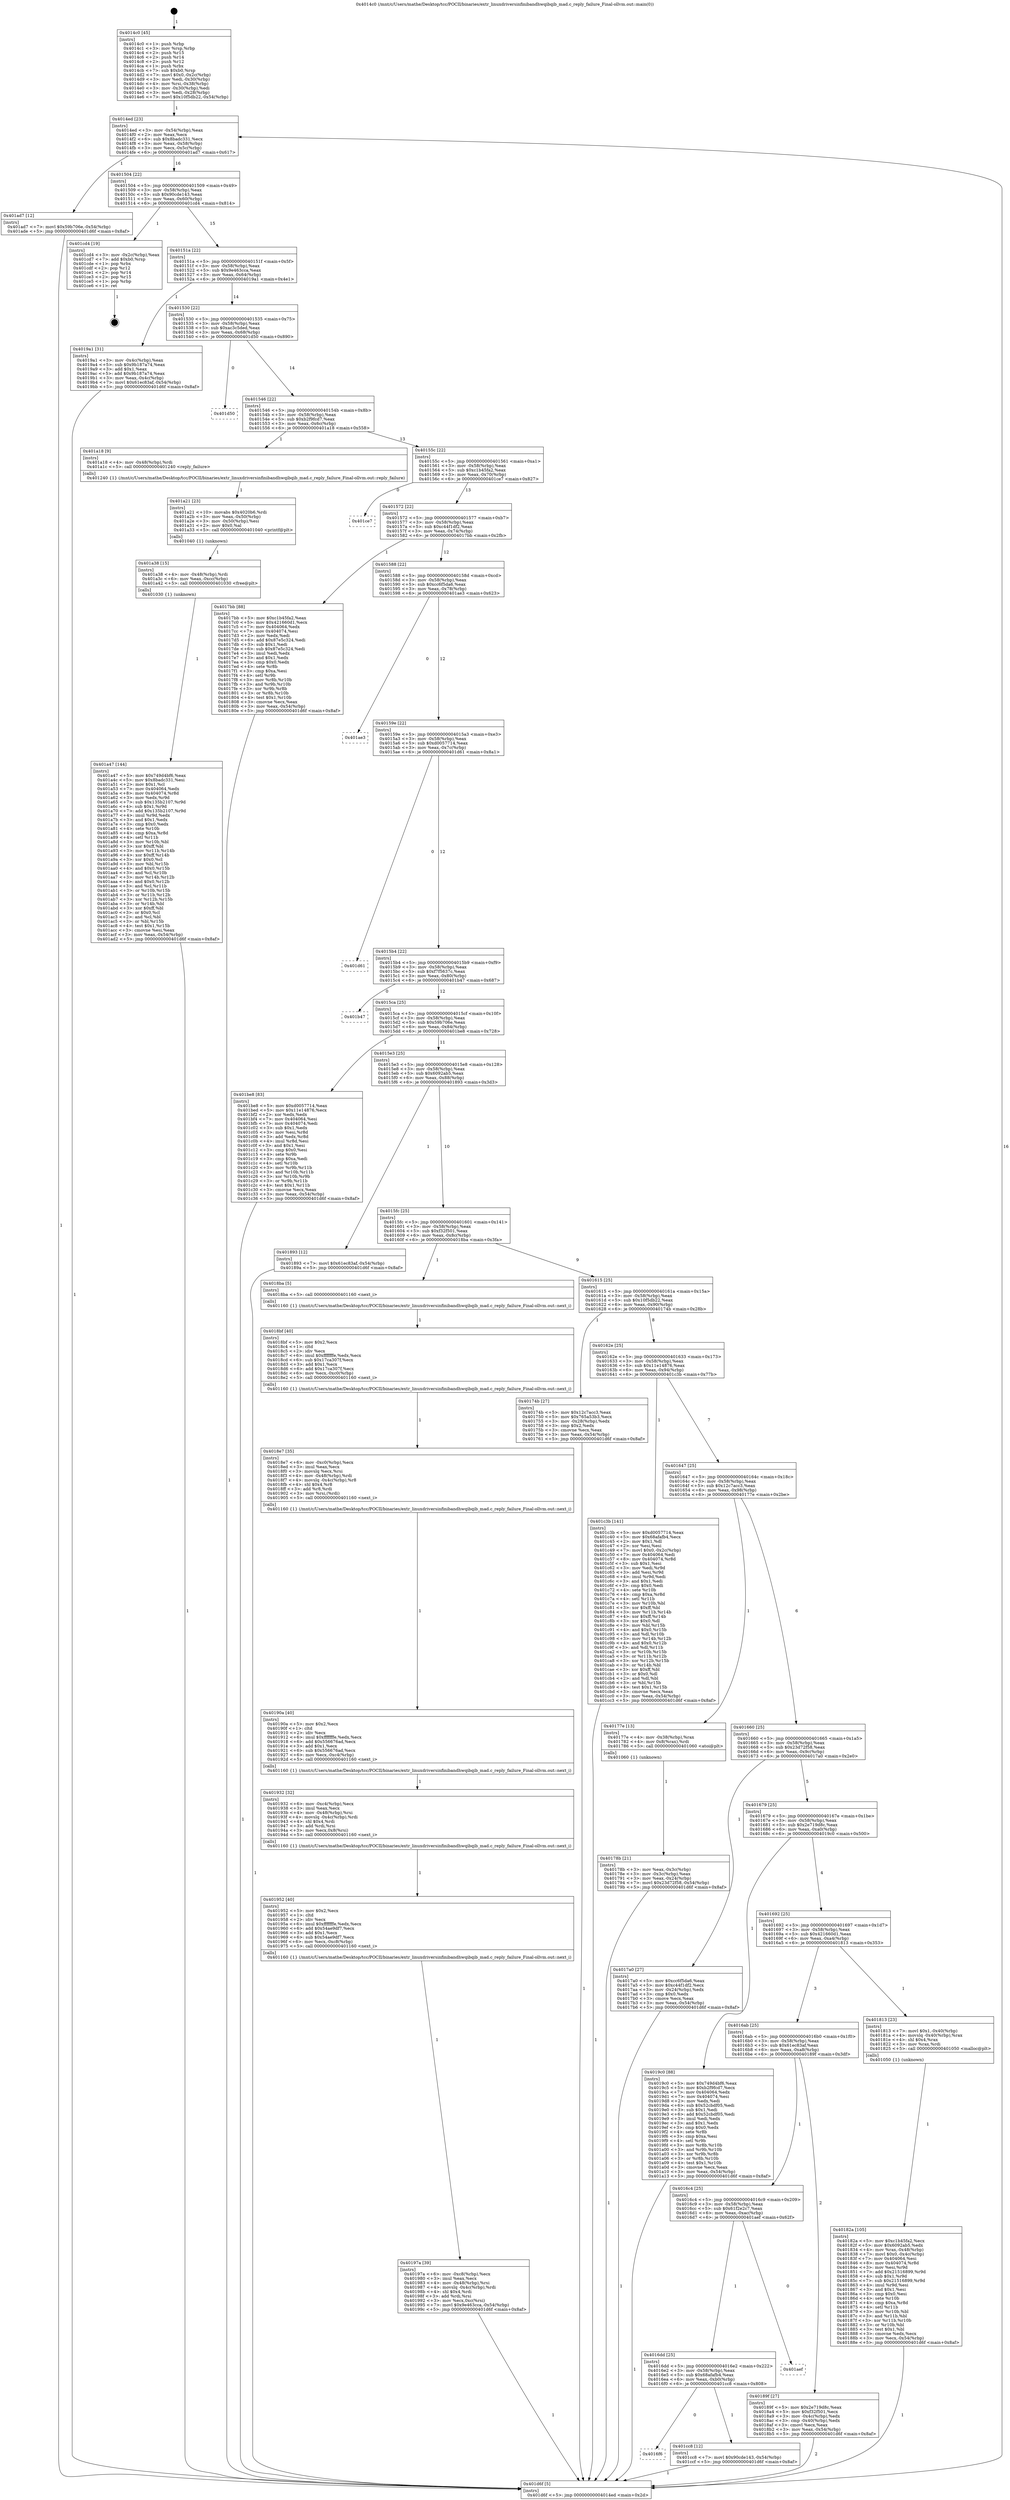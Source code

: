 digraph "0x4014c0" {
  label = "0x4014c0 (/mnt/c/Users/mathe/Desktop/tcc/POCII/binaries/extr_linuxdriversinfinibandhwqibqib_mad.c_reply_failure_Final-ollvm.out::main(0))"
  labelloc = "t"
  node[shape=record]

  Entry [label="",width=0.3,height=0.3,shape=circle,fillcolor=black,style=filled]
  "0x4014ed" [label="{
     0x4014ed [23]\l
     | [instrs]\l
     &nbsp;&nbsp;0x4014ed \<+3\>: mov -0x54(%rbp),%eax\l
     &nbsp;&nbsp;0x4014f0 \<+2\>: mov %eax,%ecx\l
     &nbsp;&nbsp;0x4014f2 \<+6\>: sub $0x8badc331,%ecx\l
     &nbsp;&nbsp;0x4014f8 \<+3\>: mov %eax,-0x58(%rbp)\l
     &nbsp;&nbsp;0x4014fb \<+3\>: mov %ecx,-0x5c(%rbp)\l
     &nbsp;&nbsp;0x4014fe \<+6\>: je 0000000000401ad7 \<main+0x617\>\l
  }"]
  "0x401ad7" [label="{
     0x401ad7 [12]\l
     | [instrs]\l
     &nbsp;&nbsp;0x401ad7 \<+7\>: movl $0x59b706e,-0x54(%rbp)\l
     &nbsp;&nbsp;0x401ade \<+5\>: jmp 0000000000401d6f \<main+0x8af\>\l
  }"]
  "0x401504" [label="{
     0x401504 [22]\l
     | [instrs]\l
     &nbsp;&nbsp;0x401504 \<+5\>: jmp 0000000000401509 \<main+0x49\>\l
     &nbsp;&nbsp;0x401509 \<+3\>: mov -0x58(%rbp),%eax\l
     &nbsp;&nbsp;0x40150c \<+5\>: sub $0x90cde143,%eax\l
     &nbsp;&nbsp;0x401511 \<+3\>: mov %eax,-0x60(%rbp)\l
     &nbsp;&nbsp;0x401514 \<+6\>: je 0000000000401cd4 \<main+0x814\>\l
  }"]
  Exit [label="",width=0.3,height=0.3,shape=circle,fillcolor=black,style=filled,peripheries=2]
  "0x401cd4" [label="{
     0x401cd4 [19]\l
     | [instrs]\l
     &nbsp;&nbsp;0x401cd4 \<+3\>: mov -0x2c(%rbp),%eax\l
     &nbsp;&nbsp;0x401cd7 \<+7\>: add $0xb0,%rsp\l
     &nbsp;&nbsp;0x401cde \<+1\>: pop %rbx\l
     &nbsp;&nbsp;0x401cdf \<+2\>: pop %r12\l
     &nbsp;&nbsp;0x401ce1 \<+2\>: pop %r14\l
     &nbsp;&nbsp;0x401ce3 \<+2\>: pop %r15\l
     &nbsp;&nbsp;0x401ce5 \<+1\>: pop %rbp\l
     &nbsp;&nbsp;0x401ce6 \<+1\>: ret\l
  }"]
  "0x40151a" [label="{
     0x40151a [22]\l
     | [instrs]\l
     &nbsp;&nbsp;0x40151a \<+5\>: jmp 000000000040151f \<main+0x5f\>\l
     &nbsp;&nbsp;0x40151f \<+3\>: mov -0x58(%rbp),%eax\l
     &nbsp;&nbsp;0x401522 \<+5\>: sub $0x9e463cca,%eax\l
     &nbsp;&nbsp;0x401527 \<+3\>: mov %eax,-0x64(%rbp)\l
     &nbsp;&nbsp;0x40152a \<+6\>: je 00000000004019a1 \<main+0x4e1\>\l
  }"]
  "0x4016f6" [label="{
     0x4016f6\l
  }", style=dashed]
  "0x4019a1" [label="{
     0x4019a1 [31]\l
     | [instrs]\l
     &nbsp;&nbsp;0x4019a1 \<+3\>: mov -0x4c(%rbp),%eax\l
     &nbsp;&nbsp;0x4019a4 \<+5\>: sub $0x9b187a74,%eax\l
     &nbsp;&nbsp;0x4019a9 \<+3\>: add $0x1,%eax\l
     &nbsp;&nbsp;0x4019ac \<+5\>: add $0x9b187a74,%eax\l
     &nbsp;&nbsp;0x4019b1 \<+3\>: mov %eax,-0x4c(%rbp)\l
     &nbsp;&nbsp;0x4019b4 \<+7\>: movl $0x61ec83af,-0x54(%rbp)\l
     &nbsp;&nbsp;0x4019bb \<+5\>: jmp 0000000000401d6f \<main+0x8af\>\l
  }"]
  "0x401530" [label="{
     0x401530 [22]\l
     | [instrs]\l
     &nbsp;&nbsp;0x401530 \<+5\>: jmp 0000000000401535 \<main+0x75\>\l
     &nbsp;&nbsp;0x401535 \<+3\>: mov -0x58(%rbp),%eax\l
     &nbsp;&nbsp;0x401538 \<+5\>: sub $0xac3c5ded,%eax\l
     &nbsp;&nbsp;0x40153d \<+3\>: mov %eax,-0x68(%rbp)\l
     &nbsp;&nbsp;0x401540 \<+6\>: je 0000000000401d50 \<main+0x890\>\l
  }"]
  "0x401cc8" [label="{
     0x401cc8 [12]\l
     | [instrs]\l
     &nbsp;&nbsp;0x401cc8 \<+7\>: movl $0x90cde143,-0x54(%rbp)\l
     &nbsp;&nbsp;0x401ccf \<+5\>: jmp 0000000000401d6f \<main+0x8af\>\l
  }"]
  "0x401d50" [label="{
     0x401d50\l
  }", style=dashed]
  "0x401546" [label="{
     0x401546 [22]\l
     | [instrs]\l
     &nbsp;&nbsp;0x401546 \<+5\>: jmp 000000000040154b \<main+0x8b\>\l
     &nbsp;&nbsp;0x40154b \<+3\>: mov -0x58(%rbp),%eax\l
     &nbsp;&nbsp;0x40154e \<+5\>: sub $0xb2f9fcd7,%eax\l
     &nbsp;&nbsp;0x401553 \<+3\>: mov %eax,-0x6c(%rbp)\l
     &nbsp;&nbsp;0x401556 \<+6\>: je 0000000000401a18 \<main+0x558\>\l
  }"]
  "0x4016dd" [label="{
     0x4016dd [25]\l
     | [instrs]\l
     &nbsp;&nbsp;0x4016dd \<+5\>: jmp 00000000004016e2 \<main+0x222\>\l
     &nbsp;&nbsp;0x4016e2 \<+3\>: mov -0x58(%rbp),%eax\l
     &nbsp;&nbsp;0x4016e5 \<+5\>: sub $0x68afafb4,%eax\l
     &nbsp;&nbsp;0x4016ea \<+6\>: mov %eax,-0xb0(%rbp)\l
     &nbsp;&nbsp;0x4016f0 \<+6\>: je 0000000000401cc8 \<main+0x808\>\l
  }"]
  "0x401a18" [label="{
     0x401a18 [9]\l
     | [instrs]\l
     &nbsp;&nbsp;0x401a18 \<+4\>: mov -0x48(%rbp),%rdi\l
     &nbsp;&nbsp;0x401a1c \<+5\>: call 0000000000401240 \<reply_failure\>\l
     | [calls]\l
     &nbsp;&nbsp;0x401240 \{1\} (/mnt/c/Users/mathe/Desktop/tcc/POCII/binaries/extr_linuxdriversinfinibandhwqibqib_mad.c_reply_failure_Final-ollvm.out::reply_failure)\l
  }"]
  "0x40155c" [label="{
     0x40155c [22]\l
     | [instrs]\l
     &nbsp;&nbsp;0x40155c \<+5\>: jmp 0000000000401561 \<main+0xa1\>\l
     &nbsp;&nbsp;0x401561 \<+3\>: mov -0x58(%rbp),%eax\l
     &nbsp;&nbsp;0x401564 \<+5\>: sub $0xc1b45fa2,%eax\l
     &nbsp;&nbsp;0x401569 \<+3\>: mov %eax,-0x70(%rbp)\l
     &nbsp;&nbsp;0x40156c \<+6\>: je 0000000000401ce7 \<main+0x827\>\l
  }"]
  "0x401aef" [label="{
     0x401aef\l
  }", style=dashed]
  "0x401ce7" [label="{
     0x401ce7\l
  }", style=dashed]
  "0x401572" [label="{
     0x401572 [22]\l
     | [instrs]\l
     &nbsp;&nbsp;0x401572 \<+5\>: jmp 0000000000401577 \<main+0xb7\>\l
     &nbsp;&nbsp;0x401577 \<+3\>: mov -0x58(%rbp),%eax\l
     &nbsp;&nbsp;0x40157a \<+5\>: sub $0xc44f1df2,%eax\l
     &nbsp;&nbsp;0x40157f \<+3\>: mov %eax,-0x74(%rbp)\l
     &nbsp;&nbsp;0x401582 \<+6\>: je 00000000004017bb \<main+0x2fb\>\l
  }"]
  "0x401a47" [label="{
     0x401a47 [144]\l
     | [instrs]\l
     &nbsp;&nbsp;0x401a47 \<+5\>: mov $0x749d4bf6,%eax\l
     &nbsp;&nbsp;0x401a4c \<+5\>: mov $0x8badc331,%esi\l
     &nbsp;&nbsp;0x401a51 \<+2\>: mov $0x1,%cl\l
     &nbsp;&nbsp;0x401a53 \<+7\>: mov 0x404064,%edx\l
     &nbsp;&nbsp;0x401a5a \<+8\>: mov 0x404074,%r8d\l
     &nbsp;&nbsp;0x401a62 \<+3\>: mov %edx,%r9d\l
     &nbsp;&nbsp;0x401a65 \<+7\>: sub $0x135b2107,%r9d\l
     &nbsp;&nbsp;0x401a6c \<+4\>: sub $0x1,%r9d\l
     &nbsp;&nbsp;0x401a70 \<+7\>: add $0x135b2107,%r9d\l
     &nbsp;&nbsp;0x401a77 \<+4\>: imul %r9d,%edx\l
     &nbsp;&nbsp;0x401a7b \<+3\>: and $0x1,%edx\l
     &nbsp;&nbsp;0x401a7e \<+3\>: cmp $0x0,%edx\l
     &nbsp;&nbsp;0x401a81 \<+4\>: sete %r10b\l
     &nbsp;&nbsp;0x401a85 \<+4\>: cmp $0xa,%r8d\l
     &nbsp;&nbsp;0x401a89 \<+4\>: setl %r11b\l
     &nbsp;&nbsp;0x401a8d \<+3\>: mov %r10b,%bl\l
     &nbsp;&nbsp;0x401a90 \<+3\>: xor $0xff,%bl\l
     &nbsp;&nbsp;0x401a93 \<+3\>: mov %r11b,%r14b\l
     &nbsp;&nbsp;0x401a96 \<+4\>: xor $0xff,%r14b\l
     &nbsp;&nbsp;0x401a9a \<+3\>: xor $0x0,%cl\l
     &nbsp;&nbsp;0x401a9d \<+3\>: mov %bl,%r15b\l
     &nbsp;&nbsp;0x401aa0 \<+4\>: and $0x0,%r15b\l
     &nbsp;&nbsp;0x401aa4 \<+3\>: and %cl,%r10b\l
     &nbsp;&nbsp;0x401aa7 \<+3\>: mov %r14b,%r12b\l
     &nbsp;&nbsp;0x401aaa \<+4\>: and $0x0,%r12b\l
     &nbsp;&nbsp;0x401aae \<+3\>: and %cl,%r11b\l
     &nbsp;&nbsp;0x401ab1 \<+3\>: or %r10b,%r15b\l
     &nbsp;&nbsp;0x401ab4 \<+3\>: or %r11b,%r12b\l
     &nbsp;&nbsp;0x401ab7 \<+3\>: xor %r12b,%r15b\l
     &nbsp;&nbsp;0x401aba \<+3\>: or %r14b,%bl\l
     &nbsp;&nbsp;0x401abd \<+3\>: xor $0xff,%bl\l
     &nbsp;&nbsp;0x401ac0 \<+3\>: or $0x0,%cl\l
     &nbsp;&nbsp;0x401ac3 \<+2\>: and %cl,%bl\l
     &nbsp;&nbsp;0x401ac5 \<+3\>: or %bl,%r15b\l
     &nbsp;&nbsp;0x401ac8 \<+4\>: test $0x1,%r15b\l
     &nbsp;&nbsp;0x401acc \<+3\>: cmovne %esi,%eax\l
     &nbsp;&nbsp;0x401acf \<+3\>: mov %eax,-0x54(%rbp)\l
     &nbsp;&nbsp;0x401ad2 \<+5\>: jmp 0000000000401d6f \<main+0x8af\>\l
  }"]
  "0x4017bb" [label="{
     0x4017bb [88]\l
     | [instrs]\l
     &nbsp;&nbsp;0x4017bb \<+5\>: mov $0xc1b45fa2,%eax\l
     &nbsp;&nbsp;0x4017c0 \<+5\>: mov $0x421660d1,%ecx\l
     &nbsp;&nbsp;0x4017c5 \<+7\>: mov 0x404064,%edx\l
     &nbsp;&nbsp;0x4017cc \<+7\>: mov 0x404074,%esi\l
     &nbsp;&nbsp;0x4017d3 \<+2\>: mov %edx,%edi\l
     &nbsp;&nbsp;0x4017d5 \<+6\>: add $0x87e5c324,%edi\l
     &nbsp;&nbsp;0x4017db \<+3\>: sub $0x1,%edi\l
     &nbsp;&nbsp;0x4017de \<+6\>: sub $0x87e5c324,%edi\l
     &nbsp;&nbsp;0x4017e4 \<+3\>: imul %edi,%edx\l
     &nbsp;&nbsp;0x4017e7 \<+3\>: and $0x1,%edx\l
     &nbsp;&nbsp;0x4017ea \<+3\>: cmp $0x0,%edx\l
     &nbsp;&nbsp;0x4017ed \<+4\>: sete %r8b\l
     &nbsp;&nbsp;0x4017f1 \<+3\>: cmp $0xa,%esi\l
     &nbsp;&nbsp;0x4017f4 \<+4\>: setl %r9b\l
     &nbsp;&nbsp;0x4017f8 \<+3\>: mov %r8b,%r10b\l
     &nbsp;&nbsp;0x4017fb \<+3\>: and %r9b,%r10b\l
     &nbsp;&nbsp;0x4017fe \<+3\>: xor %r9b,%r8b\l
     &nbsp;&nbsp;0x401801 \<+3\>: or %r8b,%r10b\l
     &nbsp;&nbsp;0x401804 \<+4\>: test $0x1,%r10b\l
     &nbsp;&nbsp;0x401808 \<+3\>: cmovne %ecx,%eax\l
     &nbsp;&nbsp;0x40180b \<+3\>: mov %eax,-0x54(%rbp)\l
     &nbsp;&nbsp;0x40180e \<+5\>: jmp 0000000000401d6f \<main+0x8af\>\l
  }"]
  "0x401588" [label="{
     0x401588 [22]\l
     | [instrs]\l
     &nbsp;&nbsp;0x401588 \<+5\>: jmp 000000000040158d \<main+0xcd\>\l
     &nbsp;&nbsp;0x40158d \<+3\>: mov -0x58(%rbp),%eax\l
     &nbsp;&nbsp;0x401590 \<+5\>: sub $0xcc6f5da6,%eax\l
     &nbsp;&nbsp;0x401595 \<+3\>: mov %eax,-0x78(%rbp)\l
     &nbsp;&nbsp;0x401598 \<+6\>: je 0000000000401ae3 \<main+0x623\>\l
  }"]
  "0x401a38" [label="{
     0x401a38 [15]\l
     | [instrs]\l
     &nbsp;&nbsp;0x401a38 \<+4\>: mov -0x48(%rbp),%rdi\l
     &nbsp;&nbsp;0x401a3c \<+6\>: mov %eax,-0xcc(%rbp)\l
     &nbsp;&nbsp;0x401a42 \<+5\>: call 0000000000401030 \<free@plt\>\l
     | [calls]\l
     &nbsp;&nbsp;0x401030 \{1\} (unknown)\l
  }"]
  "0x401ae3" [label="{
     0x401ae3\l
  }", style=dashed]
  "0x40159e" [label="{
     0x40159e [22]\l
     | [instrs]\l
     &nbsp;&nbsp;0x40159e \<+5\>: jmp 00000000004015a3 \<main+0xe3\>\l
     &nbsp;&nbsp;0x4015a3 \<+3\>: mov -0x58(%rbp),%eax\l
     &nbsp;&nbsp;0x4015a6 \<+5\>: sub $0xd0057714,%eax\l
     &nbsp;&nbsp;0x4015ab \<+3\>: mov %eax,-0x7c(%rbp)\l
     &nbsp;&nbsp;0x4015ae \<+6\>: je 0000000000401d61 \<main+0x8a1\>\l
  }"]
  "0x401a21" [label="{
     0x401a21 [23]\l
     | [instrs]\l
     &nbsp;&nbsp;0x401a21 \<+10\>: movabs $0x4020b6,%rdi\l
     &nbsp;&nbsp;0x401a2b \<+3\>: mov %eax,-0x50(%rbp)\l
     &nbsp;&nbsp;0x401a2e \<+3\>: mov -0x50(%rbp),%esi\l
     &nbsp;&nbsp;0x401a31 \<+2\>: mov $0x0,%al\l
     &nbsp;&nbsp;0x401a33 \<+5\>: call 0000000000401040 \<printf@plt\>\l
     | [calls]\l
     &nbsp;&nbsp;0x401040 \{1\} (unknown)\l
  }"]
  "0x401d61" [label="{
     0x401d61\l
  }", style=dashed]
  "0x4015b4" [label="{
     0x4015b4 [22]\l
     | [instrs]\l
     &nbsp;&nbsp;0x4015b4 \<+5\>: jmp 00000000004015b9 \<main+0xf9\>\l
     &nbsp;&nbsp;0x4015b9 \<+3\>: mov -0x58(%rbp),%eax\l
     &nbsp;&nbsp;0x4015bc \<+5\>: sub $0xf7f5637c,%eax\l
     &nbsp;&nbsp;0x4015c1 \<+3\>: mov %eax,-0x80(%rbp)\l
     &nbsp;&nbsp;0x4015c4 \<+6\>: je 0000000000401b47 \<main+0x687\>\l
  }"]
  "0x40197a" [label="{
     0x40197a [39]\l
     | [instrs]\l
     &nbsp;&nbsp;0x40197a \<+6\>: mov -0xc8(%rbp),%ecx\l
     &nbsp;&nbsp;0x401980 \<+3\>: imul %eax,%ecx\l
     &nbsp;&nbsp;0x401983 \<+4\>: mov -0x48(%rbp),%rsi\l
     &nbsp;&nbsp;0x401987 \<+4\>: movslq -0x4c(%rbp),%rdi\l
     &nbsp;&nbsp;0x40198b \<+4\>: shl $0x4,%rdi\l
     &nbsp;&nbsp;0x40198f \<+3\>: add %rdi,%rsi\l
     &nbsp;&nbsp;0x401992 \<+3\>: mov %ecx,0xc(%rsi)\l
     &nbsp;&nbsp;0x401995 \<+7\>: movl $0x9e463cca,-0x54(%rbp)\l
     &nbsp;&nbsp;0x40199c \<+5\>: jmp 0000000000401d6f \<main+0x8af\>\l
  }"]
  "0x401b47" [label="{
     0x401b47\l
  }", style=dashed]
  "0x4015ca" [label="{
     0x4015ca [25]\l
     | [instrs]\l
     &nbsp;&nbsp;0x4015ca \<+5\>: jmp 00000000004015cf \<main+0x10f\>\l
     &nbsp;&nbsp;0x4015cf \<+3\>: mov -0x58(%rbp),%eax\l
     &nbsp;&nbsp;0x4015d2 \<+5\>: sub $0x59b706e,%eax\l
     &nbsp;&nbsp;0x4015d7 \<+6\>: mov %eax,-0x84(%rbp)\l
     &nbsp;&nbsp;0x4015dd \<+6\>: je 0000000000401be8 \<main+0x728\>\l
  }"]
  "0x401952" [label="{
     0x401952 [40]\l
     | [instrs]\l
     &nbsp;&nbsp;0x401952 \<+5\>: mov $0x2,%ecx\l
     &nbsp;&nbsp;0x401957 \<+1\>: cltd\l
     &nbsp;&nbsp;0x401958 \<+2\>: idiv %ecx\l
     &nbsp;&nbsp;0x40195a \<+6\>: imul $0xfffffffe,%edx,%ecx\l
     &nbsp;&nbsp;0x401960 \<+6\>: add $0x54ae9df7,%ecx\l
     &nbsp;&nbsp;0x401966 \<+3\>: add $0x1,%ecx\l
     &nbsp;&nbsp;0x401969 \<+6\>: sub $0x54ae9df7,%ecx\l
     &nbsp;&nbsp;0x40196f \<+6\>: mov %ecx,-0xc8(%rbp)\l
     &nbsp;&nbsp;0x401975 \<+5\>: call 0000000000401160 \<next_i\>\l
     | [calls]\l
     &nbsp;&nbsp;0x401160 \{1\} (/mnt/c/Users/mathe/Desktop/tcc/POCII/binaries/extr_linuxdriversinfinibandhwqibqib_mad.c_reply_failure_Final-ollvm.out::next_i)\l
  }"]
  "0x401be8" [label="{
     0x401be8 [83]\l
     | [instrs]\l
     &nbsp;&nbsp;0x401be8 \<+5\>: mov $0xd0057714,%eax\l
     &nbsp;&nbsp;0x401bed \<+5\>: mov $0x11e14876,%ecx\l
     &nbsp;&nbsp;0x401bf2 \<+2\>: xor %edx,%edx\l
     &nbsp;&nbsp;0x401bf4 \<+7\>: mov 0x404064,%esi\l
     &nbsp;&nbsp;0x401bfb \<+7\>: mov 0x404074,%edi\l
     &nbsp;&nbsp;0x401c02 \<+3\>: sub $0x1,%edx\l
     &nbsp;&nbsp;0x401c05 \<+3\>: mov %esi,%r8d\l
     &nbsp;&nbsp;0x401c08 \<+3\>: add %edx,%r8d\l
     &nbsp;&nbsp;0x401c0b \<+4\>: imul %r8d,%esi\l
     &nbsp;&nbsp;0x401c0f \<+3\>: and $0x1,%esi\l
     &nbsp;&nbsp;0x401c12 \<+3\>: cmp $0x0,%esi\l
     &nbsp;&nbsp;0x401c15 \<+4\>: sete %r9b\l
     &nbsp;&nbsp;0x401c19 \<+3\>: cmp $0xa,%edi\l
     &nbsp;&nbsp;0x401c1c \<+4\>: setl %r10b\l
     &nbsp;&nbsp;0x401c20 \<+3\>: mov %r9b,%r11b\l
     &nbsp;&nbsp;0x401c23 \<+3\>: and %r10b,%r11b\l
     &nbsp;&nbsp;0x401c26 \<+3\>: xor %r10b,%r9b\l
     &nbsp;&nbsp;0x401c29 \<+3\>: or %r9b,%r11b\l
     &nbsp;&nbsp;0x401c2c \<+4\>: test $0x1,%r11b\l
     &nbsp;&nbsp;0x401c30 \<+3\>: cmovne %ecx,%eax\l
     &nbsp;&nbsp;0x401c33 \<+3\>: mov %eax,-0x54(%rbp)\l
     &nbsp;&nbsp;0x401c36 \<+5\>: jmp 0000000000401d6f \<main+0x8af\>\l
  }"]
  "0x4015e3" [label="{
     0x4015e3 [25]\l
     | [instrs]\l
     &nbsp;&nbsp;0x4015e3 \<+5\>: jmp 00000000004015e8 \<main+0x128\>\l
     &nbsp;&nbsp;0x4015e8 \<+3\>: mov -0x58(%rbp),%eax\l
     &nbsp;&nbsp;0x4015eb \<+5\>: sub $0x6092ab5,%eax\l
     &nbsp;&nbsp;0x4015f0 \<+6\>: mov %eax,-0x88(%rbp)\l
     &nbsp;&nbsp;0x4015f6 \<+6\>: je 0000000000401893 \<main+0x3d3\>\l
  }"]
  "0x401932" [label="{
     0x401932 [32]\l
     | [instrs]\l
     &nbsp;&nbsp;0x401932 \<+6\>: mov -0xc4(%rbp),%ecx\l
     &nbsp;&nbsp;0x401938 \<+3\>: imul %eax,%ecx\l
     &nbsp;&nbsp;0x40193b \<+4\>: mov -0x48(%rbp),%rsi\l
     &nbsp;&nbsp;0x40193f \<+4\>: movslq -0x4c(%rbp),%rdi\l
     &nbsp;&nbsp;0x401943 \<+4\>: shl $0x4,%rdi\l
     &nbsp;&nbsp;0x401947 \<+3\>: add %rdi,%rsi\l
     &nbsp;&nbsp;0x40194a \<+3\>: mov %ecx,0x8(%rsi)\l
     &nbsp;&nbsp;0x40194d \<+5\>: call 0000000000401160 \<next_i\>\l
     | [calls]\l
     &nbsp;&nbsp;0x401160 \{1\} (/mnt/c/Users/mathe/Desktop/tcc/POCII/binaries/extr_linuxdriversinfinibandhwqibqib_mad.c_reply_failure_Final-ollvm.out::next_i)\l
  }"]
  "0x401893" [label="{
     0x401893 [12]\l
     | [instrs]\l
     &nbsp;&nbsp;0x401893 \<+7\>: movl $0x61ec83af,-0x54(%rbp)\l
     &nbsp;&nbsp;0x40189a \<+5\>: jmp 0000000000401d6f \<main+0x8af\>\l
  }"]
  "0x4015fc" [label="{
     0x4015fc [25]\l
     | [instrs]\l
     &nbsp;&nbsp;0x4015fc \<+5\>: jmp 0000000000401601 \<main+0x141\>\l
     &nbsp;&nbsp;0x401601 \<+3\>: mov -0x58(%rbp),%eax\l
     &nbsp;&nbsp;0x401604 \<+5\>: sub $0xf32f501,%eax\l
     &nbsp;&nbsp;0x401609 \<+6\>: mov %eax,-0x8c(%rbp)\l
     &nbsp;&nbsp;0x40160f \<+6\>: je 00000000004018ba \<main+0x3fa\>\l
  }"]
  "0x40190a" [label="{
     0x40190a [40]\l
     | [instrs]\l
     &nbsp;&nbsp;0x40190a \<+5\>: mov $0x2,%ecx\l
     &nbsp;&nbsp;0x40190f \<+1\>: cltd\l
     &nbsp;&nbsp;0x401910 \<+2\>: idiv %ecx\l
     &nbsp;&nbsp;0x401912 \<+6\>: imul $0xfffffffe,%edx,%ecx\l
     &nbsp;&nbsp;0x401918 \<+6\>: add $0x556676ad,%ecx\l
     &nbsp;&nbsp;0x40191e \<+3\>: add $0x1,%ecx\l
     &nbsp;&nbsp;0x401921 \<+6\>: sub $0x556676ad,%ecx\l
     &nbsp;&nbsp;0x401927 \<+6\>: mov %ecx,-0xc4(%rbp)\l
     &nbsp;&nbsp;0x40192d \<+5\>: call 0000000000401160 \<next_i\>\l
     | [calls]\l
     &nbsp;&nbsp;0x401160 \{1\} (/mnt/c/Users/mathe/Desktop/tcc/POCII/binaries/extr_linuxdriversinfinibandhwqibqib_mad.c_reply_failure_Final-ollvm.out::next_i)\l
  }"]
  "0x4018ba" [label="{
     0x4018ba [5]\l
     | [instrs]\l
     &nbsp;&nbsp;0x4018ba \<+5\>: call 0000000000401160 \<next_i\>\l
     | [calls]\l
     &nbsp;&nbsp;0x401160 \{1\} (/mnt/c/Users/mathe/Desktop/tcc/POCII/binaries/extr_linuxdriversinfinibandhwqibqib_mad.c_reply_failure_Final-ollvm.out::next_i)\l
  }"]
  "0x401615" [label="{
     0x401615 [25]\l
     | [instrs]\l
     &nbsp;&nbsp;0x401615 \<+5\>: jmp 000000000040161a \<main+0x15a\>\l
     &nbsp;&nbsp;0x40161a \<+3\>: mov -0x58(%rbp),%eax\l
     &nbsp;&nbsp;0x40161d \<+5\>: sub $0x10f5db22,%eax\l
     &nbsp;&nbsp;0x401622 \<+6\>: mov %eax,-0x90(%rbp)\l
     &nbsp;&nbsp;0x401628 \<+6\>: je 000000000040174b \<main+0x28b\>\l
  }"]
  "0x4018e7" [label="{
     0x4018e7 [35]\l
     | [instrs]\l
     &nbsp;&nbsp;0x4018e7 \<+6\>: mov -0xc0(%rbp),%ecx\l
     &nbsp;&nbsp;0x4018ed \<+3\>: imul %eax,%ecx\l
     &nbsp;&nbsp;0x4018f0 \<+3\>: movslq %ecx,%rsi\l
     &nbsp;&nbsp;0x4018f3 \<+4\>: mov -0x48(%rbp),%rdi\l
     &nbsp;&nbsp;0x4018f7 \<+4\>: movslq -0x4c(%rbp),%r8\l
     &nbsp;&nbsp;0x4018fb \<+4\>: shl $0x4,%r8\l
     &nbsp;&nbsp;0x4018ff \<+3\>: add %r8,%rdi\l
     &nbsp;&nbsp;0x401902 \<+3\>: mov %rsi,(%rdi)\l
     &nbsp;&nbsp;0x401905 \<+5\>: call 0000000000401160 \<next_i\>\l
     | [calls]\l
     &nbsp;&nbsp;0x401160 \{1\} (/mnt/c/Users/mathe/Desktop/tcc/POCII/binaries/extr_linuxdriversinfinibandhwqibqib_mad.c_reply_failure_Final-ollvm.out::next_i)\l
  }"]
  "0x40174b" [label="{
     0x40174b [27]\l
     | [instrs]\l
     &nbsp;&nbsp;0x40174b \<+5\>: mov $0x12c7acc3,%eax\l
     &nbsp;&nbsp;0x401750 \<+5\>: mov $0x765a53b3,%ecx\l
     &nbsp;&nbsp;0x401755 \<+3\>: mov -0x28(%rbp),%edx\l
     &nbsp;&nbsp;0x401758 \<+3\>: cmp $0x2,%edx\l
     &nbsp;&nbsp;0x40175b \<+3\>: cmovne %ecx,%eax\l
     &nbsp;&nbsp;0x40175e \<+3\>: mov %eax,-0x54(%rbp)\l
     &nbsp;&nbsp;0x401761 \<+5\>: jmp 0000000000401d6f \<main+0x8af\>\l
  }"]
  "0x40162e" [label="{
     0x40162e [25]\l
     | [instrs]\l
     &nbsp;&nbsp;0x40162e \<+5\>: jmp 0000000000401633 \<main+0x173\>\l
     &nbsp;&nbsp;0x401633 \<+3\>: mov -0x58(%rbp),%eax\l
     &nbsp;&nbsp;0x401636 \<+5\>: sub $0x11e14876,%eax\l
     &nbsp;&nbsp;0x40163b \<+6\>: mov %eax,-0x94(%rbp)\l
     &nbsp;&nbsp;0x401641 \<+6\>: je 0000000000401c3b \<main+0x77b\>\l
  }"]
  "0x401d6f" [label="{
     0x401d6f [5]\l
     | [instrs]\l
     &nbsp;&nbsp;0x401d6f \<+5\>: jmp 00000000004014ed \<main+0x2d\>\l
  }"]
  "0x4014c0" [label="{
     0x4014c0 [45]\l
     | [instrs]\l
     &nbsp;&nbsp;0x4014c0 \<+1\>: push %rbp\l
     &nbsp;&nbsp;0x4014c1 \<+3\>: mov %rsp,%rbp\l
     &nbsp;&nbsp;0x4014c4 \<+2\>: push %r15\l
     &nbsp;&nbsp;0x4014c6 \<+2\>: push %r14\l
     &nbsp;&nbsp;0x4014c8 \<+2\>: push %r12\l
     &nbsp;&nbsp;0x4014ca \<+1\>: push %rbx\l
     &nbsp;&nbsp;0x4014cb \<+7\>: sub $0xb0,%rsp\l
     &nbsp;&nbsp;0x4014d2 \<+7\>: movl $0x0,-0x2c(%rbp)\l
     &nbsp;&nbsp;0x4014d9 \<+3\>: mov %edi,-0x30(%rbp)\l
     &nbsp;&nbsp;0x4014dc \<+4\>: mov %rsi,-0x38(%rbp)\l
     &nbsp;&nbsp;0x4014e0 \<+3\>: mov -0x30(%rbp),%edi\l
     &nbsp;&nbsp;0x4014e3 \<+3\>: mov %edi,-0x28(%rbp)\l
     &nbsp;&nbsp;0x4014e6 \<+7\>: movl $0x10f5db22,-0x54(%rbp)\l
  }"]
  "0x4018bf" [label="{
     0x4018bf [40]\l
     | [instrs]\l
     &nbsp;&nbsp;0x4018bf \<+5\>: mov $0x2,%ecx\l
     &nbsp;&nbsp;0x4018c4 \<+1\>: cltd\l
     &nbsp;&nbsp;0x4018c5 \<+2\>: idiv %ecx\l
     &nbsp;&nbsp;0x4018c7 \<+6\>: imul $0xfffffffe,%edx,%ecx\l
     &nbsp;&nbsp;0x4018cd \<+6\>: sub $0x17ca307f,%ecx\l
     &nbsp;&nbsp;0x4018d3 \<+3\>: add $0x1,%ecx\l
     &nbsp;&nbsp;0x4018d6 \<+6\>: add $0x17ca307f,%ecx\l
     &nbsp;&nbsp;0x4018dc \<+6\>: mov %ecx,-0xc0(%rbp)\l
     &nbsp;&nbsp;0x4018e2 \<+5\>: call 0000000000401160 \<next_i\>\l
     | [calls]\l
     &nbsp;&nbsp;0x401160 \{1\} (/mnt/c/Users/mathe/Desktop/tcc/POCII/binaries/extr_linuxdriversinfinibandhwqibqib_mad.c_reply_failure_Final-ollvm.out::next_i)\l
  }"]
  "0x401c3b" [label="{
     0x401c3b [141]\l
     | [instrs]\l
     &nbsp;&nbsp;0x401c3b \<+5\>: mov $0xd0057714,%eax\l
     &nbsp;&nbsp;0x401c40 \<+5\>: mov $0x68afafb4,%ecx\l
     &nbsp;&nbsp;0x401c45 \<+2\>: mov $0x1,%dl\l
     &nbsp;&nbsp;0x401c47 \<+2\>: xor %esi,%esi\l
     &nbsp;&nbsp;0x401c49 \<+7\>: movl $0x0,-0x2c(%rbp)\l
     &nbsp;&nbsp;0x401c50 \<+7\>: mov 0x404064,%edi\l
     &nbsp;&nbsp;0x401c57 \<+8\>: mov 0x404074,%r8d\l
     &nbsp;&nbsp;0x401c5f \<+3\>: sub $0x1,%esi\l
     &nbsp;&nbsp;0x401c62 \<+3\>: mov %edi,%r9d\l
     &nbsp;&nbsp;0x401c65 \<+3\>: add %esi,%r9d\l
     &nbsp;&nbsp;0x401c68 \<+4\>: imul %r9d,%edi\l
     &nbsp;&nbsp;0x401c6c \<+3\>: and $0x1,%edi\l
     &nbsp;&nbsp;0x401c6f \<+3\>: cmp $0x0,%edi\l
     &nbsp;&nbsp;0x401c72 \<+4\>: sete %r10b\l
     &nbsp;&nbsp;0x401c76 \<+4\>: cmp $0xa,%r8d\l
     &nbsp;&nbsp;0x401c7a \<+4\>: setl %r11b\l
     &nbsp;&nbsp;0x401c7e \<+3\>: mov %r10b,%bl\l
     &nbsp;&nbsp;0x401c81 \<+3\>: xor $0xff,%bl\l
     &nbsp;&nbsp;0x401c84 \<+3\>: mov %r11b,%r14b\l
     &nbsp;&nbsp;0x401c87 \<+4\>: xor $0xff,%r14b\l
     &nbsp;&nbsp;0x401c8b \<+3\>: xor $0x0,%dl\l
     &nbsp;&nbsp;0x401c8e \<+3\>: mov %bl,%r15b\l
     &nbsp;&nbsp;0x401c91 \<+4\>: and $0x0,%r15b\l
     &nbsp;&nbsp;0x401c95 \<+3\>: and %dl,%r10b\l
     &nbsp;&nbsp;0x401c98 \<+3\>: mov %r14b,%r12b\l
     &nbsp;&nbsp;0x401c9b \<+4\>: and $0x0,%r12b\l
     &nbsp;&nbsp;0x401c9f \<+3\>: and %dl,%r11b\l
     &nbsp;&nbsp;0x401ca2 \<+3\>: or %r10b,%r15b\l
     &nbsp;&nbsp;0x401ca5 \<+3\>: or %r11b,%r12b\l
     &nbsp;&nbsp;0x401ca8 \<+3\>: xor %r12b,%r15b\l
     &nbsp;&nbsp;0x401cab \<+3\>: or %r14b,%bl\l
     &nbsp;&nbsp;0x401cae \<+3\>: xor $0xff,%bl\l
     &nbsp;&nbsp;0x401cb1 \<+3\>: or $0x0,%dl\l
     &nbsp;&nbsp;0x401cb4 \<+2\>: and %dl,%bl\l
     &nbsp;&nbsp;0x401cb6 \<+3\>: or %bl,%r15b\l
     &nbsp;&nbsp;0x401cb9 \<+4\>: test $0x1,%r15b\l
     &nbsp;&nbsp;0x401cbd \<+3\>: cmovne %ecx,%eax\l
     &nbsp;&nbsp;0x401cc0 \<+3\>: mov %eax,-0x54(%rbp)\l
     &nbsp;&nbsp;0x401cc3 \<+5\>: jmp 0000000000401d6f \<main+0x8af\>\l
  }"]
  "0x401647" [label="{
     0x401647 [25]\l
     | [instrs]\l
     &nbsp;&nbsp;0x401647 \<+5\>: jmp 000000000040164c \<main+0x18c\>\l
     &nbsp;&nbsp;0x40164c \<+3\>: mov -0x58(%rbp),%eax\l
     &nbsp;&nbsp;0x40164f \<+5\>: sub $0x12c7acc3,%eax\l
     &nbsp;&nbsp;0x401654 \<+6\>: mov %eax,-0x98(%rbp)\l
     &nbsp;&nbsp;0x40165a \<+6\>: je 000000000040177e \<main+0x2be\>\l
  }"]
  "0x4016c4" [label="{
     0x4016c4 [25]\l
     | [instrs]\l
     &nbsp;&nbsp;0x4016c4 \<+5\>: jmp 00000000004016c9 \<main+0x209\>\l
     &nbsp;&nbsp;0x4016c9 \<+3\>: mov -0x58(%rbp),%eax\l
     &nbsp;&nbsp;0x4016cc \<+5\>: sub $0x61f2e2c7,%eax\l
     &nbsp;&nbsp;0x4016d1 \<+6\>: mov %eax,-0xac(%rbp)\l
     &nbsp;&nbsp;0x4016d7 \<+6\>: je 0000000000401aef \<main+0x62f\>\l
  }"]
  "0x40177e" [label="{
     0x40177e [13]\l
     | [instrs]\l
     &nbsp;&nbsp;0x40177e \<+4\>: mov -0x38(%rbp),%rax\l
     &nbsp;&nbsp;0x401782 \<+4\>: mov 0x8(%rax),%rdi\l
     &nbsp;&nbsp;0x401786 \<+5\>: call 0000000000401060 \<atoi@plt\>\l
     | [calls]\l
     &nbsp;&nbsp;0x401060 \{1\} (unknown)\l
  }"]
  "0x401660" [label="{
     0x401660 [25]\l
     | [instrs]\l
     &nbsp;&nbsp;0x401660 \<+5\>: jmp 0000000000401665 \<main+0x1a5\>\l
     &nbsp;&nbsp;0x401665 \<+3\>: mov -0x58(%rbp),%eax\l
     &nbsp;&nbsp;0x401668 \<+5\>: sub $0x23d72f58,%eax\l
     &nbsp;&nbsp;0x40166d \<+6\>: mov %eax,-0x9c(%rbp)\l
     &nbsp;&nbsp;0x401673 \<+6\>: je 00000000004017a0 \<main+0x2e0\>\l
  }"]
  "0x40178b" [label="{
     0x40178b [21]\l
     | [instrs]\l
     &nbsp;&nbsp;0x40178b \<+3\>: mov %eax,-0x3c(%rbp)\l
     &nbsp;&nbsp;0x40178e \<+3\>: mov -0x3c(%rbp),%eax\l
     &nbsp;&nbsp;0x401791 \<+3\>: mov %eax,-0x24(%rbp)\l
     &nbsp;&nbsp;0x401794 \<+7\>: movl $0x23d72f58,-0x54(%rbp)\l
     &nbsp;&nbsp;0x40179b \<+5\>: jmp 0000000000401d6f \<main+0x8af\>\l
  }"]
  "0x40189f" [label="{
     0x40189f [27]\l
     | [instrs]\l
     &nbsp;&nbsp;0x40189f \<+5\>: mov $0x2e719d8c,%eax\l
     &nbsp;&nbsp;0x4018a4 \<+5\>: mov $0xf32f501,%ecx\l
     &nbsp;&nbsp;0x4018a9 \<+3\>: mov -0x4c(%rbp),%edx\l
     &nbsp;&nbsp;0x4018ac \<+3\>: cmp -0x40(%rbp),%edx\l
     &nbsp;&nbsp;0x4018af \<+3\>: cmovl %ecx,%eax\l
     &nbsp;&nbsp;0x4018b2 \<+3\>: mov %eax,-0x54(%rbp)\l
     &nbsp;&nbsp;0x4018b5 \<+5\>: jmp 0000000000401d6f \<main+0x8af\>\l
  }"]
  "0x4017a0" [label="{
     0x4017a0 [27]\l
     | [instrs]\l
     &nbsp;&nbsp;0x4017a0 \<+5\>: mov $0xcc6f5da6,%eax\l
     &nbsp;&nbsp;0x4017a5 \<+5\>: mov $0xc44f1df2,%ecx\l
     &nbsp;&nbsp;0x4017aa \<+3\>: mov -0x24(%rbp),%edx\l
     &nbsp;&nbsp;0x4017ad \<+3\>: cmp $0x0,%edx\l
     &nbsp;&nbsp;0x4017b0 \<+3\>: cmove %ecx,%eax\l
     &nbsp;&nbsp;0x4017b3 \<+3\>: mov %eax,-0x54(%rbp)\l
     &nbsp;&nbsp;0x4017b6 \<+5\>: jmp 0000000000401d6f \<main+0x8af\>\l
  }"]
  "0x401679" [label="{
     0x401679 [25]\l
     | [instrs]\l
     &nbsp;&nbsp;0x401679 \<+5\>: jmp 000000000040167e \<main+0x1be\>\l
     &nbsp;&nbsp;0x40167e \<+3\>: mov -0x58(%rbp),%eax\l
     &nbsp;&nbsp;0x401681 \<+5\>: sub $0x2e719d8c,%eax\l
     &nbsp;&nbsp;0x401686 \<+6\>: mov %eax,-0xa0(%rbp)\l
     &nbsp;&nbsp;0x40168c \<+6\>: je 00000000004019c0 \<main+0x500\>\l
  }"]
  "0x40182a" [label="{
     0x40182a [105]\l
     | [instrs]\l
     &nbsp;&nbsp;0x40182a \<+5\>: mov $0xc1b45fa2,%ecx\l
     &nbsp;&nbsp;0x40182f \<+5\>: mov $0x6092ab5,%edx\l
     &nbsp;&nbsp;0x401834 \<+4\>: mov %rax,-0x48(%rbp)\l
     &nbsp;&nbsp;0x401838 \<+7\>: movl $0x0,-0x4c(%rbp)\l
     &nbsp;&nbsp;0x40183f \<+7\>: mov 0x404064,%esi\l
     &nbsp;&nbsp;0x401846 \<+8\>: mov 0x404074,%r8d\l
     &nbsp;&nbsp;0x40184e \<+3\>: mov %esi,%r9d\l
     &nbsp;&nbsp;0x401851 \<+7\>: add $0x21516899,%r9d\l
     &nbsp;&nbsp;0x401858 \<+4\>: sub $0x1,%r9d\l
     &nbsp;&nbsp;0x40185c \<+7\>: sub $0x21516899,%r9d\l
     &nbsp;&nbsp;0x401863 \<+4\>: imul %r9d,%esi\l
     &nbsp;&nbsp;0x401867 \<+3\>: and $0x1,%esi\l
     &nbsp;&nbsp;0x40186a \<+3\>: cmp $0x0,%esi\l
     &nbsp;&nbsp;0x40186d \<+4\>: sete %r10b\l
     &nbsp;&nbsp;0x401871 \<+4\>: cmp $0xa,%r8d\l
     &nbsp;&nbsp;0x401875 \<+4\>: setl %r11b\l
     &nbsp;&nbsp;0x401879 \<+3\>: mov %r10b,%bl\l
     &nbsp;&nbsp;0x40187c \<+3\>: and %r11b,%bl\l
     &nbsp;&nbsp;0x40187f \<+3\>: xor %r11b,%r10b\l
     &nbsp;&nbsp;0x401882 \<+3\>: or %r10b,%bl\l
     &nbsp;&nbsp;0x401885 \<+3\>: test $0x1,%bl\l
     &nbsp;&nbsp;0x401888 \<+3\>: cmovne %edx,%ecx\l
     &nbsp;&nbsp;0x40188b \<+3\>: mov %ecx,-0x54(%rbp)\l
     &nbsp;&nbsp;0x40188e \<+5\>: jmp 0000000000401d6f \<main+0x8af\>\l
  }"]
  "0x4019c0" [label="{
     0x4019c0 [88]\l
     | [instrs]\l
     &nbsp;&nbsp;0x4019c0 \<+5\>: mov $0x749d4bf6,%eax\l
     &nbsp;&nbsp;0x4019c5 \<+5\>: mov $0xb2f9fcd7,%ecx\l
     &nbsp;&nbsp;0x4019ca \<+7\>: mov 0x404064,%edx\l
     &nbsp;&nbsp;0x4019d1 \<+7\>: mov 0x404074,%esi\l
     &nbsp;&nbsp;0x4019d8 \<+2\>: mov %edx,%edi\l
     &nbsp;&nbsp;0x4019da \<+6\>: sub $0x52cbdf05,%edi\l
     &nbsp;&nbsp;0x4019e0 \<+3\>: sub $0x1,%edi\l
     &nbsp;&nbsp;0x4019e3 \<+6\>: add $0x52cbdf05,%edi\l
     &nbsp;&nbsp;0x4019e9 \<+3\>: imul %edi,%edx\l
     &nbsp;&nbsp;0x4019ec \<+3\>: and $0x1,%edx\l
     &nbsp;&nbsp;0x4019ef \<+3\>: cmp $0x0,%edx\l
     &nbsp;&nbsp;0x4019f2 \<+4\>: sete %r8b\l
     &nbsp;&nbsp;0x4019f6 \<+3\>: cmp $0xa,%esi\l
     &nbsp;&nbsp;0x4019f9 \<+4\>: setl %r9b\l
     &nbsp;&nbsp;0x4019fd \<+3\>: mov %r8b,%r10b\l
     &nbsp;&nbsp;0x401a00 \<+3\>: and %r9b,%r10b\l
     &nbsp;&nbsp;0x401a03 \<+3\>: xor %r9b,%r8b\l
     &nbsp;&nbsp;0x401a06 \<+3\>: or %r8b,%r10b\l
     &nbsp;&nbsp;0x401a09 \<+4\>: test $0x1,%r10b\l
     &nbsp;&nbsp;0x401a0d \<+3\>: cmovne %ecx,%eax\l
     &nbsp;&nbsp;0x401a10 \<+3\>: mov %eax,-0x54(%rbp)\l
     &nbsp;&nbsp;0x401a13 \<+5\>: jmp 0000000000401d6f \<main+0x8af\>\l
  }"]
  "0x401692" [label="{
     0x401692 [25]\l
     | [instrs]\l
     &nbsp;&nbsp;0x401692 \<+5\>: jmp 0000000000401697 \<main+0x1d7\>\l
     &nbsp;&nbsp;0x401697 \<+3\>: mov -0x58(%rbp),%eax\l
     &nbsp;&nbsp;0x40169a \<+5\>: sub $0x421660d1,%eax\l
     &nbsp;&nbsp;0x40169f \<+6\>: mov %eax,-0xa4(%rbp)\l
     &nbsp;&nbsp;0x4016a5 \<+6\>: je 0000000000401813 \<main+0x353\>\l
  }"]
  "0x4016ab" [label="{
     0x4016ab [25]\l
     | [instrs]\l
     &nbsp;&nbsp;0x4016ab \<+5\>: jmp 00000000004016b0 \<main+0x1f0\>\l
     &nbsp;&nbsp;0x4016b0 \<+3\>: mov -0x58(%rbp),%eax\l
     &nbsp;&nbsp;0x4016b3 \<+5\>: sub $0x61ec83af,%eax\l
     &nbsp;&nbsp;0x4016b8 \<+6\>: mov %eax,-0xa8(%rbp)\l
     &nbsp;&nbsp;0x4016be \<+6\>: je 000000000040189f \<main+0x3df\>\l
  }"]
  "0x401813" [label="{
     0x401813 [23]\l
     | [instrs]\l
     &nbsp;&nbsp;0x401813 \<+7\>: movl $0x1,-0x40(%rbp)\l
     &nbsp;&nbsp;0x40181a \<+4\>: movslq -0x40(%rbp),%rax\l
     &nbsp;&nbsp;0x40181e \<+4\>: shl $0x4,%rax\l
     &nbsp;&nbsp;0x401822 \<+3\>: mov %rax,%rdi\l
     &nbsp;&nbsp;0x401825 \<+5\>: call 0000000000401050 \<malloc@plt\>\l
     | [calls]\l
     &nbsp;&nbsp;0x401050 \{1\} (unknown)\l
  }"]
  Entry -> "0x4014c0" [label=" 1"]
  "0x4014ed" -> "0x401ad7" [label=" 1"]
  "0x4014ed" -> "0x401504" [label=" 16"]
  "0x401cd4" -> Exit [label=" 1"]
  "0x401504" -> "0x401cd4" [label=" 1"]
  "0x401504" -> "0x40151a" [label=" 15"]
  "0x401cc8" -> "0x401d6f" [label=" 1"]
  "0x40151a" -> "0x4019a1" [label=" 1"]
  "0x40151a" -> "0x401530" [label=" 14"]
  "0x4016dd" -> "0x4016f6" [label=" 0"]
  "0x401530" -> "0x401d50" [label=" 0"]
  "0x401530" -> "0x401546" [label=" 14"]
  "0x4016dd" -> "0x401cc8" [label=" 1"]
  "0x401546" -> "0x401a18" [label=" 1"]
  "0x401546" -> "0x40155c" [label=" 13"]
  "0x4016c4" -> "0x4016dd" [label=" 1"]
  "0x40155c" -> "0x401ce7" [label=" 0"]
  "0x40155c" -> "0x401572" [label=" 13"]
  "0x4016c4" -> "0x401aef" [label=" 0"]
  "0x401572" -> "0x4017bb" [label=" 1"]
  "0x401572" -> "0x401588" [label=" 12"]
  "0x401c3b" -> "0x401d6f" [label=" 1"]
  "0x401588" -> "0x401ae3" [label=" 0"]
  "0x401588" -> "0x40159e" [label=" 12"]
  "0x401be8" -> "0x401d6f" [label=" 1"]
  "0x40159e" -> "0x401d61" [label=" 0"]
  "0x40159e" -> "0x4015b4" [label=" 12"]
  "0x401ad7" -> "0x401d6f" [label=" 1"]
  "0x4015b4" -> "0x401b47" [label=" 0"]
  "0x4015b4" -> "0x4015ca" [label=" 12"]
  "0x401a47" -> "0x401d6f" [label=" 1"]
  "0x4015ca" -> "0x401be8" [label=" 1"]
  "0x4015ca" -> "0x4015e3" [label=" 11"]
  "0x401a38" -> "0x401a47" [label=" 1"]
  "0x4015e3" -> "0x401893" [label=" 1"]
  "0x4015e3" -> "0x4015fc" [label=" 10"]
  "0x401a21" -> "0x401a38" [label=" 1"]
  "0x4015fc" -> "0x4018ba" [label=" 1"]
  "0x4015fc" -> "0x401615" [label=" 9"]
  "0x401a18" -> "0x401a21" [label=" 1"]
  "0x401615" -> "0x40174b" [label=" 1"]
  "0x401615" -> "0x40162e" [label=" 8"]
  "0x40174b" -> "0x401d6f" [label=" 1"]
  "0x4014c0" -> "0x4014ed" [label=" 1"]
  "0x401d6f" -> "0x4014ed" [label=" 16"]
  "0x4019c0" -> "0x401d6f" [label=" 1"]
  "0x40162e" -> "0x401c3b" [label=" 1"]
  "0x40162e" -> "0x401647" [label=" 7"]
  "0x4019a1" -> "0x401d6f" [label=" 1"]
  "0x401647" -> "0x40177e" [label=" 1"]
  "0x401647" -> "0x401660" [label=" 6"]
  "0x40177e" -> "0x40178b" [label=" 1"]
  "0x40178b" -> "0x401d6f" [label=" 1"]
  "0x40197a" -> "0x401d6f" [label=" 1"]
  "0x401660" -> "0x4017a0" [label=" 1"]
  "0x401660" -> "0x401679" [label=" 5"]
  "0x4017a0" -> "0x401d6f" [label=" 1"]
  "0x4017bb" -> "0x401d6f" [label=" 1"]
  "0x401952" -> "0x40197a" [label=" 1"]
  "0x401679" -> "0x4019c0" [label=" 1"]
  "0x401679" -> "0x401692" [label=" 4"]
  "0x40190a" -> "0x401932" [label=" 1"]
  "0x401692" -> "0x401813" [label=" 1"]
  "0x401692" -> "0x4016ab" [label=" 3"]
  "0x401813" -> "0x40182a" [label=" 1"]
  "0x40182a" -> "0x401d6f" [label=" 1"]
  "0x401893" -> "0x401d6f" [label=" 1"]
  "0x401932" -> "0x401952" [label=" 1"]
  "0x4016ab" -> "0x40189f" [label=" 2"]
  "0x4016ab" -> "0x4016c4" [label=" 1"]
  "0x40189f" -> "0x401d6f" [label=" 2"]
  "0x4018ba" -> "0x4018bf" [label=" 1"]
  "0x4018bf" -> "0x4018e7" [label=" 1"]
  "0x4018e7" -> "0x40190a" [label=" 1"]
}
